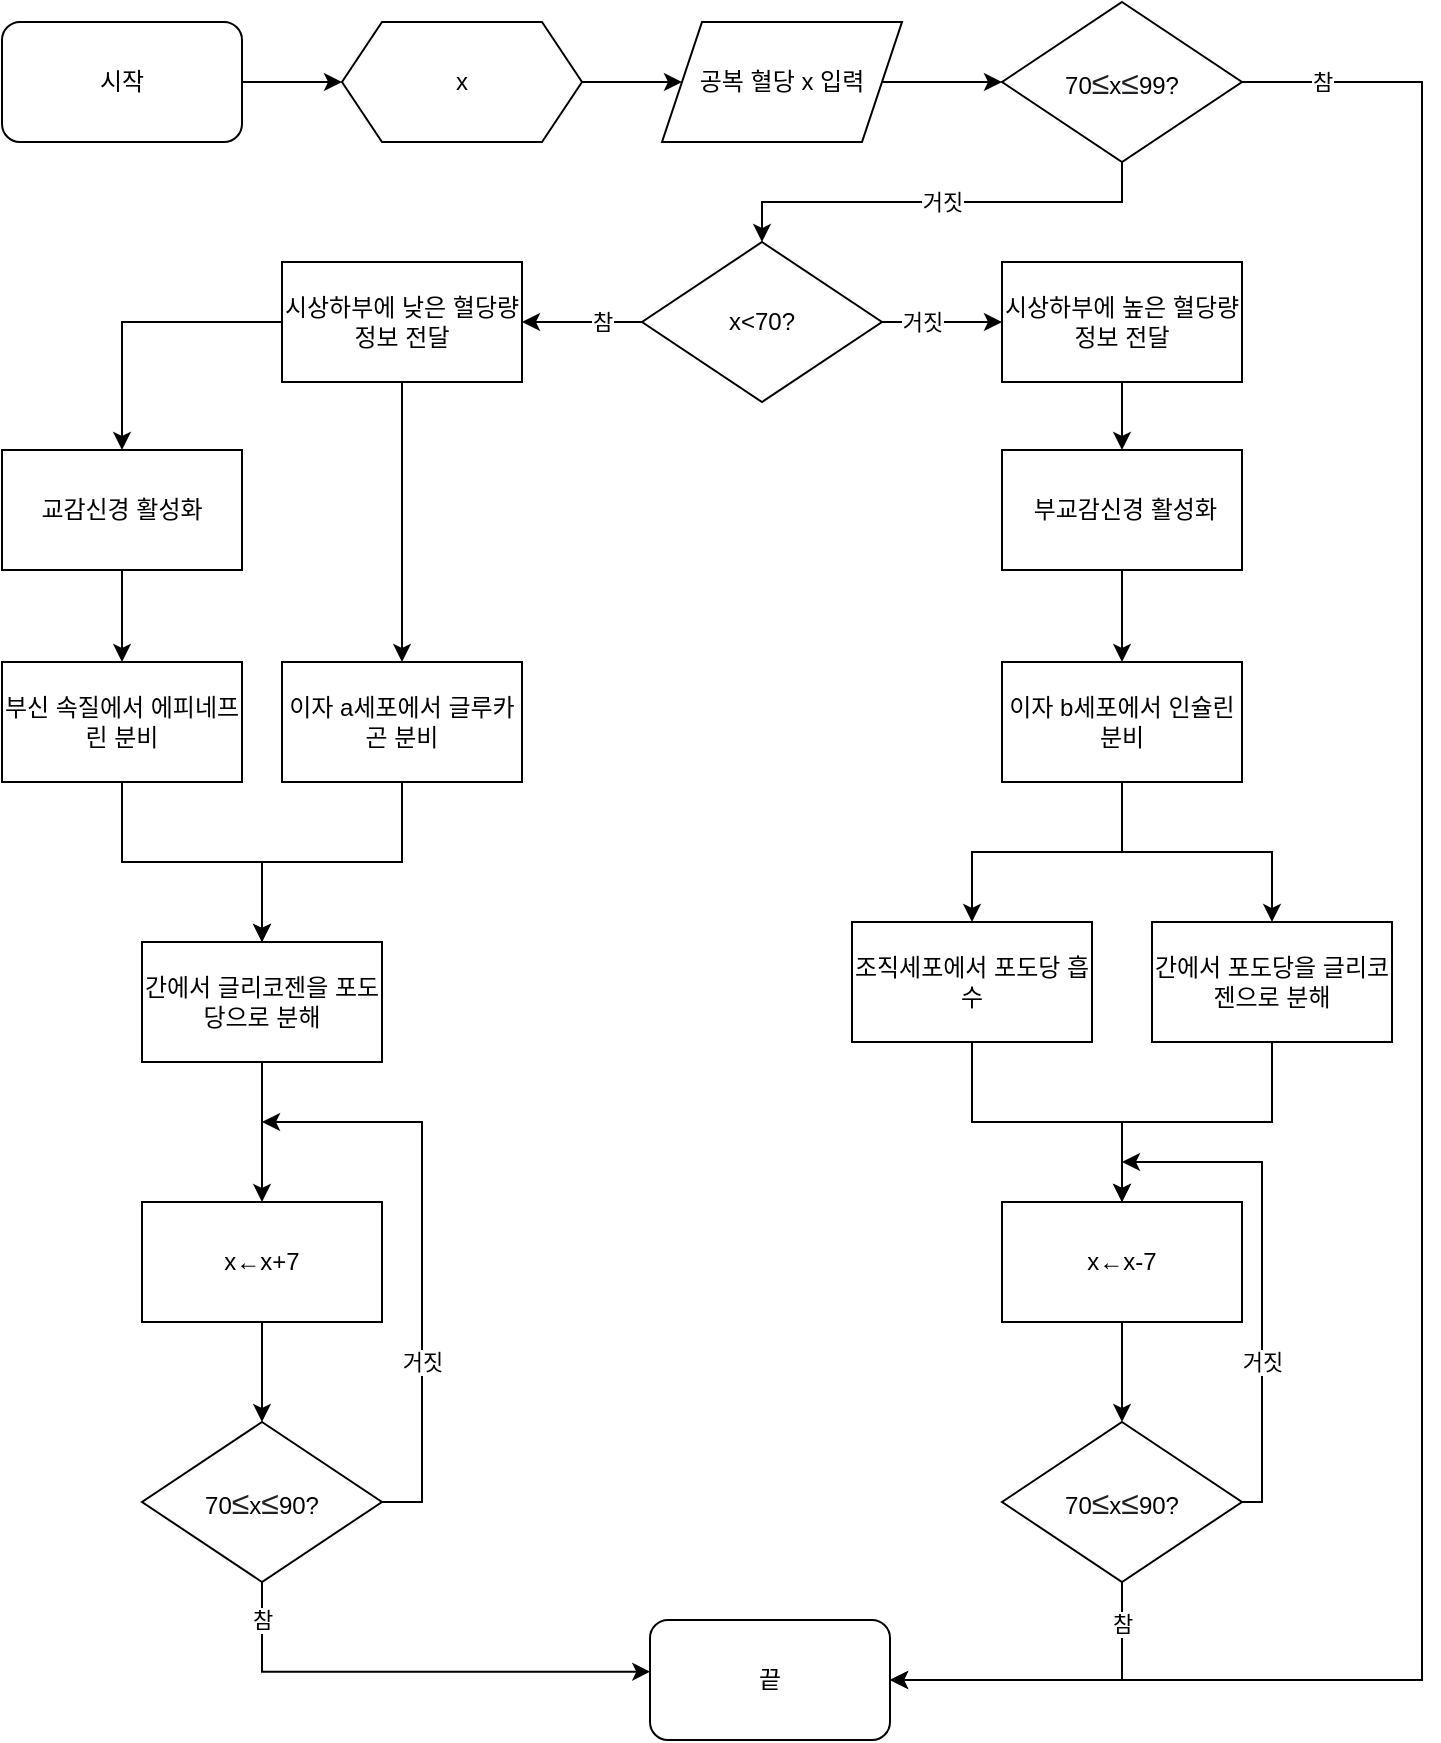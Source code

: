 <mxfile version="20.1.1" type="github" pages="4">
  <diagram id="-CiU27pWFB98loKzCeVX" name="혈당량 조절">
    <mxGraphModel dx="762" dy="1003" grid="1" gridSize="10" guides="1" tooltips="1" connect="1" arrows="1" fold="1" page="1" pageScale="1" pageWidth="827" pageHeight="1169" math="0" shadow="0">
      <root>
        <mxCell id="0" />
        <mxCell id="1" parent="0" />
        <mxCell id="36XTxiDIFt-cpU3XtYKq-56" value="" style="edgeStyle=orthogonalEdgeStyle;rounded=0;orthogonalLoop=1;jettySize=auto;html=1;strokeColor=default;entryX=0;entryY=0.5;entryDx=0;entryDy=0;" parent="1" source="36XTxiDIFt-cpU3XtYKq-1" edge="1" target="36XTxiDIFt-cpU3XtYKq-57">
          <mxGeometry relative="1" as="geometry">
            <mxPoint x="430" y="-100" as="targetPoint" />
          </mxGeometry>
        </mxCell>
        <mxCell id="36XTxiDIFt-cpU3XtYKq-1" value="시작" style="rounded=1;whiteSpace=wrap;html=1;" parent="1" vertex="1">
          <mxGeometry x="50" y="130" width="120" height="60" as="geometry" />
        </mxCell>
        <mxCell id="36XTxiDIFt-cpU3XtYKq-59" value="" style="edgeStyle=orthogonalEdgeStyle;rounded=0;orthogonalLoop=1;jettySize=auto;html=1;strokeColor=default;entryX=0;entryY=0.5;entryDx=0;entryDy=0;" parent="1" source="36XTxiDIFt-cpU3XtYKq-36" target="36XTxiDIFt-cpU3XtYKq-43" edge="1">
          <mxGeometry relative="1" as="geometry" />
        </mxCell>
        <mxCell id="36XTxiDIFt-cpU3XtYKq-36" value="공복 혈당 x 입력" style="shape=parallelogram;perimeter=parallelogramPerimeter;whiteSpace=wrap;html=1;fixedSize=1;" parent="1" vertex="1">
          <mxGeometry x="380" y="130" width="120" height="60" as="geometry" />
        </mxCell>
        <mxCell id="36XTxiDIFt-cpU3XtYKq-43" value="70&lt;span style=&quot;color: rgb(32, 33, 36); font-family: &amp;quot;Apple SD Gothic Neo&amp;quot;, arial, sans-serif; font-size: 16px; text-align: left; background-color: rgb(255, 255, 255);&quot;&gt;≤&lt;/span&gt;x&lt;span style=&quot;color: rgb(32, 33, 36); font-family: &amp;quot;Apple SD Gothic Neo&amp;quot;, arial, sans-serif; font-size: 16px; text-align: left; background-color: rgb(255, 255, 255);&quot;&gt;≤&lt;/span&gt;99?" style="rhombus;whiteSpace=wrap;html=1;" parent="1" vertex="1">
          <mxGeometry x="550" y="120" width="120" height="80" as="geometry" />
        </mxCell>
        <mxCell id="36XTxiDIFt-cpU3XtYKq-47" value="x&amp;lt;70?" style="rhombus;whiteSpace=wrap;html=1;" parent="1" vertex="1">
          <mxGeometry x="370" y="240" width="120" height="80" as="geometry" />
        </mxCell>
        <mxCell id="36XTxiDIFt-cpU3XtYKq-62" value="" style="edgeStyle=orthogonalEdgeStyle;rounded=0;orthogonalLoop=1;jettySize=auto;html=1;strokeColor=default;" parent="1" source="36XTxiDIFt-cpU3XtYKq-49" target="36XTxiDIFt-cpU3XtYKq-61" edge="1">
          <mxGeometry relative="1" as="geometry" />
        </mxCell>
        <mxCell id="36XTxiDIFt-cpU3XtYKq-70" value="" style="edgeStyle=orthogonalEdgeStyle;rounded=0;orthogonalLoop=1;jettySize=auto;html=1;strokeColor=default;" parent="1" source="36XTxiDIFt-cpU3XtYKq-49" target="36XTxiDIFt-cpU3XtYKq-69" edge="1">
          <mxGeometry relative="1" as="geometry" />
        </mxCell>
        <mxCell id="36XTxiDIFt-cpU3XtYKq-49" value="시상하부에 낮은 혈당량 정보 전달" style="whiteSpace=wrap;html=1;" parent="1" vertex="1">
          <mxGeometry x="190" y="250" width="120" height="60" as="geometry" />
        </mxCell>
        <mxCell id="36XTxiDIFt-cpU3XtYKq-89" value="" style="edgeStyle=orthogonalEdgeStyle;rounded=0;orthogonalLoop=1;jettySize=auto;html=1;strokeColor=default;" parent="1" source="36XTxiDIFt-cpU3XtYKq-52" target="36XTxiDIFt-cpU3XtYKq-88" edge="1">
          <mxGeometry relative="1" as="geometry" />
        </mxCell>
        <mxCell id="36XTxiDIFt-cpU3XtYKq-52" value="시상하부에 높은 혈당량 정보 전달" style="whiteSpace=wrap;html=1;" parent="1" vertex="1">
          <mxGeometry x="550" y="250" width="120" height="60" as="geometry" />
        </mxCell>
        <mxCell id="36XTxiDIFt-cpU3XtYKq-58" value="" style="edgeStyle=orthogonalEdgeStyle;rounded=0;orthogonalLoop=1;jettySize=auto;html=1;strokeColor=default;entryX=0;entryY=0.5;entryDx=0;entryDy=0;exitX=1;exitY=0.5;exitDx=0;exitDy=0;" parent="1" source="36XTxiDIFt-cpU3XtYKq-57" edge="1" target="36XTxiDIFt-cpU3XtYKq-36">
          <mxGeometry relative="1" as="geometry">
            <mxPoint x="430" y="20" as="targetPoint" />
          </mxGeometry>
        </mxCell>
        <mxCell id="36XTxiDIFt-cpU3XtYKq-57" value="x" style="shape=hexagon;perimeter=hexagonPerimeter2;whiteSpace=wrap;html=1;fixedSize=1;" parent="1" vertex="1">
          <mxGeometry x="220" y="130" width="120" height="60" as="geometry" />
        </mxCell>
        <mxCell id="36XTxiDIFt-cpU3XtYKq-64" value="" style="edgeStyle=orthogonalEdgeStyle;rounded=0;orthogonalLoop=1;jettySize=auto;html=1;strokeColor=default;" parent="1" source="36XTxiDIFt-cpU3XtYKq-61" target="36XTxiDIFt-cpU3XtYKq-63" edge="1">
          <mxGeometry relative="1" as="geometry" />
        </mxCell>
        <mxCell id="36XTxiDIFt-cpU3XtYKq-61" value="교감신경 활성화" style="whiteSpace=wrap;html=1;" parent="1" vertex="1">
          <mxGeometry x="50" y="344" width="120" height="60" as="geometry" />
        </mxCell>
        <mxCell id="36XTxiDIFt-cpU3XtYKq-72" value="" style="edgeStyle=orthogonalEdgeStyle;rounded=0;orthogonalLoop=1;jettySize=auto;html=1;strokeColor=default;" parent="1" source="36XTxiDIFt-cpU3XtYKq-63" target="36XTxiDIFt-cpU3XtYKq-71" edge="1">
          <mxGeometry relative="1" as="geometry" />
        </mxCell>
        <mxCell id="36XTxiDIFt-cpU3XtYKq-63" value="부신 속질에서 에피네프린 분비" style="whiteSpace=wrap;html=1;" parent="1" vertex="1">
          <mxGeometry x="50" y="450" width="120" height="60" as="geometry" />
        </mxCell>
        <mxCell id="36XTxiDIFt-cpU3XtYKq-73" value="" style="edgeStyle=orthogonalEdgeStyle;rounded=0;orthogonalLoop=1;jettySize=auto;html=1;strokeColor=default;" parent="1" source="36XTxiDIFt-cpU3XtYKq-69" target="36XTxiDIFt-cpU3XtYKq-71" edge="1">
          <mxGeometry relative="1" as="geometry" />
        </mxCell>
        <mxCell id="36XTxiDIFt-cpU3XtYKq-69" value="이자 a세포에서 글루카곤 분비" style="whiteSpace=wrap;html=1;" parent="1" vertex="1">
          <mxGeometry x="190" y="450" width="120" height="60" as="geometry" />
        </mxCell>
        <mxCell id="36XTxiDIFt-cpU3XtYKq-75" value="" style="edgeStyle=orthogonalEdgeStyle;rounded=0;orthogonalLoop=1;jettySize=auto;html=1;strokeColor=default;" parent="1" source="36XTxiDIFt-cpU3XtYKq-71" target="36XTxiDIFt-cpU3XtYKq-74" edge="1">
          <mxGeometry relative="1" as="geometry" />
        </mxCell>
        <mxCell id="36XTxiDIFt-cpU3XtYKq-71" value="간에서 글리코젠을 포도당으로 분해" style="whiteSpace=wrap;html=1;" parent="1" vertex="1">
          <mxGeometry x="120" y="590" width="120" height="60" as="geometry" />
        </mxCell>
        <mxCell id="36XTxiDIFt-cpU3XtYKq-79" value="" style="edgeStyle=orthogonalEdgeStyle;rounded=0;orthogonalLoop=1;jettySize=auto;html=1;strokeColor=default;" parent="1" source="36XTxiDIFt-cpU3XtYKq-74" target="36XTxiDIFt-cpU3XtYKq-78" edge="1">
          <mxGeometry relative="1" as="geometry" />
        </mxCell>
        <mxCell id="36XTxiDIFt-cpU3XtYKq-74" value="x←x+7" style="whiteSpace=wrap;html=1;" parent="1" vertex="1">
          <mxGeometry x="120" y="720" width="120" height="60" as="geometry" />
        </mxCell>
        <mxCell id="36XTxiDIFt-cpU3XtYKq-78" value="70&lt;span style=&quot;color: rgb(32, 33, 36); font-family: &amp;quot;Apple SD Gothic Neo&amp;quot;, arial, sans-serif; font-size: 16px; text-align: left; background-color: rgb(255, 255, 255);&quot;&gt;≤&lt;/span&gt;x&lt;span style=&quot;color: rgb(32, 33, 36); font-family: &amp;quot;Apple SD Gothic Neo&amp;quot;, arial, sans-serif; font-size: 16px; text-align: left; background-color: rgb(255, 255, 255);&quot;&gt;≤&lt;/span&gt;90?" style="rhombus;whiteSpace=wrap;html=1;" parent="1" vertex="1">
          <mxGeometry x="120" y="830" width="120" height="80" as="geometry" />
        </mxCell>
        <mxCell id="36XTxiDIFt-cpU3XtYKq-87" value="끝" style="rounded=1;whiteSpace=wrap;html=1;" parent="1" vertex="1">
          <mxGeometry x="374" y="929" width="120" height="60" as="geometry" />
        </mxCell>
        <mxCell id="36XTxiDIFt-cpU3XtYKq-91" value="" style="edgeStyle=orthogonalEdgeStyle;rounded=0;orthogonalLoop=1;jettySize=auto;html=1;strokeColor=default;" parent="1" source="36XTxiDIFt-cpU3XtYKq-88" target="36XTxiDIFt-cpU3XtYKq-90" edge="1">
          <mxGeometry relative="1" as="geometry" />
        </mxCell>
        <mxCell id="36XTxiDIFt-cpU3XtYKq-88" value="&amp;nbsp;부교감신경 활성화" style="whiteSpace=wrap;html=1;" parent="1" vertex="1">
          <mxGeometry x="550" y="344" width="120" height="60" as="geometry" />
        </mxCell>
        <mxCell id="36XTxiDIFt-cpU3XtYKq-93" value="" style="edgeStyle=orthogonalEdgeStyle;rounded=0;orthogonalLoop=1;jettySize=auto;html=1;strokeColor=default;" parent="1" source="36XTxiDIFt-cpU3XtYKq-90" target="36XTxiDIFt-cpU3XtYKq-92" edge="1">
          <mxGeometry relative="1" as="geometry" />
        </mxCell>
        <mxCell id="36XTxiDIFt-cpU3XtYKq-98" value="" style="edgeStyle=orthogonalEdgeStyle;rounded=0;orthogonalLoop=1;jettySize=auto;html=1;strokeColor=default;" parent="1" source="36XTxiDIFt-cpU3XtYKq-90" target="36XTxiDIFt-cpU3XtYKq-97" edge="1">
          <mxGeometry relative="1" as="geometry" />
        </mxCell>
        <mxCell id="36XTxiDIFt-cpU3XtYKq-90" value="이자 b세포에서 인슐린 분비" style="whiteSpace=wrap;html=1;" parent="1" vertex="1">
          <mxGeometry x="550" y="450" width="120" height="60" as="geometry" />
        </mxCell>
        <mxCell id="36XTxiDIFt-cpU3XtYKq-92" value="조직세포에서 포도당 흡수" style="whiteSpace=wrap;html=1;" parent="1" vertex="1">
          <mxGeometry x="475" y="580" width="120" height="60" as="geometry" />
        </mxCell>
        <mxCell id="36XTxiDIFt-cpU3XtYKq-97" value="간에서 포도당을 글리코젠으로 분해" style="whiteSpace=wrap;html=1;" parent="1" vertex="1">
          <mxGeometry x="625" y="580" width="120" height="60" as="geometry" />
        </mxCell>
        <mxCell id="36XTxiDIFt-cpU3XtYKq-99" value="" style="edgeStyle=orthogonalEdgeStyle;rounded=0;orthogonalLoop=1;jettySize=auto;html=1;strokeColor=default;" parent="1" source="36XTxiDIFt-cpU3XtYKq-100" target="36XTxiDIFt-cpU3XtYKq-101" edge="1">
          <mxGeometry relative="1" as="geometry" />
        </mxCell>
        <mxCell id="36XTxiDIFt-cpU3XtYKq-100" value="x←x-7" style="whiteSpace=wrap;html=1;" parent="1" vertex="1">
          <mxGeometry x="550" y="720" width="120" height="60" as="geometry" />
        </mxCell>
        <mxCell id="36XTxiDIFt-cpU3XtYKq-101" value="70&lt;span style=&quot;color: rgb(32, 33, 36); font-family: &amp;quot;Apple SD Gothic Neo&amp;quot;, arial, sans-serif; font-size: 16px; text-align: left; background-color: rgb(255, 255, 255);&quot;&gt;≤&lt;/span&gt;x&lt;span style=&quot;color: rgb(32, 33, 36); font-family: &amp;quot;Apple SD Gothic Neo&amp;quot;, arial, sans-serif; font-size: 16px; text-align: left; background-color: rgb(255, 255, 255);&quot;&gt;≤&lt;/span&gt;90?" style="rhombus;whiteSpace=wrap;html=1;" parent="1" vertex="1">
          <mxGeometry x="550" y="830" width="120" height="80" as="geometry" />
        </mxCell>
        <mxCell id="36XTxiDIFt-cpU3XtYKq-104" value="" style="edgeStyle=orthogonalEdgeStyle;rounded=0;orthogonalLoop=1;jettySize=auto;html=1;strokeColor=default;exitX=0.5;exitY=1;exitDx=0;exitDy=0;" parent="1" source="36XTxiDIFt-cpU3XtYKq-92" edge="1">
          <mxGeometry relative="1" as="geometry">
            <mxPoint x="540" y="660" as="sourcePoint" />
            <mxPoint x="610" y="720" as="targetPoint" />
            <Array as="points">
              <mxPoint x="535" y="680" />
              <mxPoint x="610" y="680" />
            </Array>
          </mxGeometry>
        </mxCell>
        <mxCell id="36XTxiDIFt-cpU3XtYKq-105" value="" style="edgeStyle=orthogonalEdgeStyle;rounded=0;orthogonalLoop=1;jettySize=auto;html=1;strokeColor=default;exitX=0.5;exitY=1;exitDx=0;exitDy=0;" parent="1" source="36XTxiDIFt-cpU3XtYKq-97" edge="1">
          <mxGeometry relative="1" as="geometry">
            <mxPoint x="680" y="660" as="sourcePoint" />
            <mxPoint x="610" y="720" as="targetPoint" />
            <Array as="points">
              <mxPoint x="685" y="680" />
              <mxPoint x="610" y="680" />
            </Array>
          </mxGeometry>
        </mxCell>
        <mxCell id="36XTxiDIFt-cpU3XtYKq-108" value="" style="endArrow=classic;html=1;rounded=0;strokeColor=default;elbow=vertical;entryX=0.001;entryY=0.431;entryDx=0;entryDy=0;entryPerimeter=0;exitX=0.5;exitY=1;exitDx=0;exitDy=0;edgeStyle=orthogonalEdgeStyle;" parent="1" target="36XTxiDIFt-cpU3XtYKq-87" edge="1" source="36XTxiDIFt-cpU3XtYKq-78">
          <mxGeometry width="50" height="50" relative="1" as="geometry">
            <mxPoint x="180" y="950" as="sourcePoint" />
            <mxPoint x="360" y="996" as="targetPoint" />
          </mxGeometry>
        </mxCell>
        <mxCell id="0jtOoz2yt69PbliFyu29-1" value="참" style="edgeLabel;html=1;align=center;verticalAlign=middle;resizable=0;points=[];" vertex="1" connectable="0" parent="36XTxiDIFt-cpU3XtYKq-108">
          <mxGeometry x="-0.92" y="1" relative="1" as="geometry">
            <mxPoint x="-1" y="9" as="offset" />
          </mxGeometry>
        </mxCell>
        <mxCell id="36XTxiDIFt-cpU3XtYKq-109" value="" style="endArrow=classic;html=1;rounded=0;strokeColor=default;elbow=vertical;exitX=0.5;exitY=1;exitDx=0;exitDy=0;entryX=1;entryY=0.5;entryDx=0;entryDy=0;edgeStyle=orthogonalEdgeStyle;" parent="1" source="36XTxiDIFt-cpU3XtYKq-101" target="36XTxiDIFt-cpU3XtYKq-87" edge="1">
          <mxGeometry width="50" height="50" relative="1" as="geometry">
            <mxPoint x="494.88" y="984" as="sourcePoint" />
            <mxPoint x="490" y="976" as="targetPoint" />
          </mxGeometry>
        </mxCell>
        <mxCell id="0jtOoz2yt69PbliFyu29-2" value="참" style="edgeLabel;html=1;align=center;verticalAlign=middle;resizable=0;points=[];" vertex="1" connectable="0" parent="36XTxiDIFt-cpU3XtYKq-109">
          <mxGeometry x="-0.746" relative="1" as="geometry">
            <mxPoint as="offset" />
          </mxGeometry>
        </mxCell>
        <mxCell id="0jtOoz2yt69PbliFyu29-5" value="" style="endArrow=classic;html=1;rounded=0;exitX=0.5;exitY=1;exitDx=0;exitDy=0;entryX=0.5;entryY=0;entryDx=0;entryDy=0;edgeStyle=orthogonalEdgeStyle;" edge="1" parent="1" source="36XTxiDIFt-cpU3XtYKq-43" target="36XTxiDIFt-cpU3XtYKq-47">
          <mxGeometry relative="1" as="geometry">
            <mxPoint x="390" y="130" as="sourcePoint" />
            <mxPoint x="490" y="130" as="targetPoint" />
          </mxGeometry>
        </mxCell>
        <mxCell id="0jtOoz2yt69PbliFyu29-6" value="거짓" style="edgeLabel;resizable=0;html=1;align=center;verticalAlign=middle;" connectable="0" vertex="1" parent="0jtOoz2yt69PbliFyu29-5">
          <mxGeometry relative="1" as="geometry">
            <mxPoint as="offset" />
          </mxGeometry>
        </mxCell>
        <mxCell id="0jtOoz2yt69PbliFyu29-10" value="" style="endArrow=classic;html=1;rounded=0;exitX=0;exitY=0.5;exitDx=0;exitDy=0;entryX=1;entryY=0.5;entryDx=0;entryDy=0;" edge="1" parent="1" source="36XTxiDIFt-cpU3XtYKq-47" target="36XTxiDIFt-cpU3XtYKq-49">
          <mxGeometry relative="1" as="geometry">
            <mxPoint x="390" y="130" as="sourcePoint" />
            <mxPoint x="490" y="130" as="targetPoint" />
          </mxGeometry>
        </mxCell>
        <mxCell id="0jtOoz2yt69PbliFyu29-11" value="참" style="edgeLabel;resizable=0;html=1;align=center;verticalAlign=middle;" connectable="0" vertex="1" parent="0jtOoz2yt69PbliFyu29-10">
          <mxGeometry relative="1" as="geometry">
            <mxPoint x="10" as="offset" />
          </mxGeometry>
        </mxCell>
        <mxCell id="0jtOoz2yt69PbliFyu29-12" value="" style="endArrow=classic;html=1;rounded=0;exitX=1;exitY=0.5;exitDx=0;exitDy=0;entryX=0;entryY=0.5;entryDx=0;entryDy=0;" edge="1" parent="1" source="36XTxiDIFt-cpU3XtYKq-47" target="36XTxiDIFt-cpU3XtYKq-52">
          <mxGeometry relative="1" as="geometry">
            <mxPoint x="390" y="130" as="sourcePoint" />
            <mxPoint x="490" y="130" as="targetPoint" />
          </mxGeometry>
        </mxCell>
        <mxCell id="0jtOoz2yt69PbliFyu29-13" value="거짓" style="edgeLabel;resizable=0;html=1;align=center;verticalAlign=middle;" connectable="0" vertex="1" parent="0jtOoz2yt69PbliFyu29-12">
          <mxGeometry relative="1" as="geometry">
            <mxPoint x="-10" as="offset" />
          </mxGeometry>
        </mxCell>
        <mxCell id="0jtOoz2yt69PbliFyu29-14" value="" style="endArrow=classic;html=1;rounded=0;exitX=1;exitY=0.5;exitDx=0;exitDy=0;edgeStyle=orthogonalEdgeStyle;entryX=1;entryY=0.5;entryDx=0;entryDy=0;" edge="1" parent="1" source="36XTxiDIFt-cpU3XtYKq-43" target="36XTxiDIFt-cpU3XtYKq-87">
          <mxGeometry relative="1" as="geometry">
            <mxPoint x="540" y="179.66" as="sourcePoint" />
            <mxPoint x="800" y="640" as="targetPoint" />
            <Array as="points">
              <mxPoint x="760" y="160" />
              <mxPoint x="760" y="959" />
            </Array>
          </mxGeometry>
        </mxCell>
        <mxCell id="0jtOoz2yt69PbliFyu29-15" value="참" style="edgeLabel;resizable=0;html=1;align=center;verticalAlign=middle;" connectable="0" vertex="1" parent="0jtOoz2yt69PbliFyu29-14">
          <mxGeometry relative="1" as="geometry">
            <mxPoint x="-50" y="-488" as="offset" />
          </mxGeometry>
        </mxCell>
        <mxCell id="ZvpcjnA32lhvSu_CDCxB-4" value="" style="endArrow=classic;html=1;rounded=0;exitX=1;exitY=0.5;exitDx=0;exitDy=0;edgeStyle=orthogonalEdgeStyle;" edge="1" parent="1" source="36XTxiDIFt-cpU3XtYKq-78">
          <mxGeometry relative="1" as="geometry">
            <mxPoint x="290" y="740" as="sourcePoint" />
            <mxPoint x="180" y="680" as="targetPoint" />
            <Array as="points">
              <mxPoint x="260" y="870" />
              <mxPoint x="260" y="680" />
            </Array>
          </mxGeometry>
        </mxCell>
        <mxCell id="ZvpcjnA32lhvSu_CDCxB-5" value="거짓" style="edgeLabel;resizable=0;html=1;align=center;verticalAlign=middle;" connectable="0" vertex="1" parent="ZvpcjnA32lhvSu_CDCxB-4">
          <mxGeometry relative="1" as="geometry">
            <mxPoint y="55" as="offset" />
          </mxGeometry>
        </mxCell>
        <mxCell id="ZvpcjnA32lhvSu_CDCxB-6" value="" style="endArrow=classic;html=1;rounded=0;exitX=1;exitY=0.5;exitDx=0;exitDy=0;edgeStyle=orthogonalEdgeStyle;" edge="1" parent="1" source="36XTxiDIFt-cpU3XtYKq-101">
          <mxGeometry relative="1" as="geometry">
            <mxPoint x="670" y="890" as="sourcePoint" />
            <mxPoint x="610" y="700" as="targetPoint" />
            <Array as="points">
              <mxPoint x="680" y="870" />
              <mxPoint x="680" y="700" />
            </Array>
          </mxGeometry>
        </mxCell>
        <mxCell id="ZvpcjnA32lhvSu_CDCxB-7" value="거짓" style="edgeLabel;resizable=0;html=1;align=center;verticalAlign=middle;" connectable="0" vertex="1" parent="ZvpcjnA32lhvSu_CDCxB-6">
          <mxGeometry relative="1" as="geometry">
            <mxPoint y="45" as="offset" />
          </mxGeometry>
        </mxCell>
      </root>
    </mxGraphModel>
  </diagram>
  <diagram id="voekdac1dKnCsgZimbij" name="티록신 분비 조절">
    <mxGraphModel dx="373" dy="652" grid="1" gridSize="10" guides="1" tooltips="1" connect="1" arrows="1" fold="1" page="1" pageScale="1" pageWidth="827" pageHeight="1169" math="0" shadow="0">
      <root>
        <mxCell id="0" />
        <mxCell id="1" parent="0" />
        <mxCell id="0OhIv0oQzZkTBCitj2a1-3" value="" style="edgeStyle=none;rounded=0;orthogonalLoop=1;jettySize=auto;html=1;strokeColor=default;elbow=vertical;" parent="1" source="0OhIv0oQzZkTBCitj2a1-1" target="0OhIv0oQzZkTBCitj2a1-2" edge="1">
          <mxGeometry relative="1" as="geometry" />
        </mxCell>
        <mxCell id="0OhIv0oQzZkTBCitj2a1-1" value="시작" style="rounded=1;whiteSpace=wrap;html=1;" parent="1" vertex="1">
          <mxGeometry x="354" y="50" width="120" height="60" as="geometry" />
        </mxCell>
        <mxCell id="0OhIv0oQzZkTBCitj2a1-5" value="" style="edgeStyle=orthogonalEdgeStyle;rounded=0;orthogonalLoop=1;jettySize=auto;html=1;strokeColor=default;elbow=vertical;" parent="1" source="0OhIv0oQzZkTBCitj2a1-2" target="0OhIv0oQzZkTBCitj2a1-4" edge="1">
          <mxGeometry relative="1" as="geometry" />
        </mxCell>
        <mxCell id="0OhIv0oQzZkTBCitj2a1-14" value="" style="edgeStyle=orthogonalEdgeStyle;rounded=0;orthogonalLoop=1;jettySize=auto;html=1;strokeColor=default;elbow=vertical;" parent="1" source="0OhIv0oQzZkTBCitj2a1-2" edge="1">
          <mxGeometry relative="1" as="geometry">
            <mxPoint x="540" y="230" as="targetPoint" />
          </mxGeometry>
        </mxCell>
        <mxCell id="0OhIv0oQzZkTBCitj2a1-2" value="혈중 티록신 양&lt;br&gt;증가 or 감소?" style="rhombus;whiteSpace=wrap;html=1;" parent="1" vertex="1">
          <mxGeometry x="354" y="140" width="120" height="80" as="geometry" />
        </mxCell>
        <mxCell id="0OhIv0oQzZkTBCitj2a1-7" value="" style="edgeStyle=orthogonalEdgeStyle;rounded=0;orthogonalLoop=1;jettySize=auto;html=1;strokeColor=default;elbow=vertical;" parent="1" source="0OhIv0oQzZkTBCitj2a1-4" target="0OhIv0oQzZkTBCitj2a1-6" edge="1">
          <mxGeometry relative="1" as="geometry" />
        </mxCell>
        <mxCell id="0OhIv0oQzZkTBCitj2a1-4" value="시상하부에서 TRH 분비" style="whiteSpace=wrap;html=1;" parent="1" vertex="1">
          <mxGeometry x="230" y="230" width="120" height="60" as="geometry" />
        </mxCell>
        <mxCell id="0OhIv0oQzZkTBCitj2a1-9" value="" style="edgeStyle=orthogonalEdgeStyle;rounded=0;orthogonalLoop=1;jettySize=auto;html=1;strokeColor=default;elbow=vertical;" parent="1" source="0OhIv0oQzZkTBCitj2a1-6" target="0OhIv0oQzZkTBCitj2a1-8" edge="1">
          <mxGeometry relative="1" as="geometry" />
        </mxCell>
        <mxCell id="0OhIv0oQzZkTBCitj2a1-6" value="뇌하수체 전엽에서 TSH 분비" style="whiteSpace=wrap;html=1;" parent="1" vertex="1">
          <mxGeometry x="230" y="370" width="120" height="60" as="geometry" />
        </mxCell>
        <mxCell id="0OhIv0oQzZkTBCitj2a1-11" value="" style="edgeStyle=orthogonalEdgeStyle;rounded=0;orthogonalLoop=1;jettySize=auto;html=1;strokeColor=default;elbow=vertical;" parent="1" source="0OhIv0oQzZkTBCitj2a1-8" target="0OhIv0oQzZkTBCitj2a1-10" edge="1">
          <mxGeometry relative="1" as="geometry" />
        </mxCell>
        <mxCell id="0OhIv0oQzZkTBCitj2a1-8" value="갑상샘에서 티록신 분비" style="whiteSpace=wrap;html=1;" parent="1" vertex="1">
          <mxGeometry x="230" y="510" width="120" height="60" as="geometry" />
        </mxCell>
        <mxCell id="K5AG5wQw-p4p91Ognkk2-2" value="" style="edgeStyle=orthogonalEdgeStyle;rounded=0;orthogonalLoop=1;jettySize=auto;html=1;" parent="1" source="0OhIv0oQzZkTBCitj2a1-10" target="K5AG5wQw-p4p91Ognkk2-1" edge="1">
          <mxGeometry relative="1" as="geometry" />
        </mxCell>
        <mxCell id="0OhIv0oQzZkTBCitj2a1-10" value="혈중 티록신 농도 증가" style="whiteSpace=wrap;html=1;" parent="1" vertex="1">
          <mxGeometry x="230" y="650" width="120" height="60" as="geometry" />
        </mxCell>
        <mxCell id="0OhIv0oQzZkTBCitj2a1-12" value="감소" style="text;html=1;align=center;verticalAlign=middle;resizable=0;points=[];autosize=1;strokeColor=none;fillColor=none;" parent="1" vertex="1">
          <mxGeometry x="304" y="150" width="50" height="30" as="geometry" />
        </mxCell>
        <mxCell id="0OhIv0oQzZkTBCitj2a1-15" value="증가" style="text;html=1;align=center;verticalAlign=middle;resizable=0;points=[];autosize=1;strokeColor=none;fillColor=none;" parent="1" vertex="1">
          <mxGeometry x="475" y="155" width="50" height="30" as="geometry" />
        </mxCell>
        <mxCell id="0OhIv0oQzZkTBCitj2a1-17" value="" style="edgeStyle=orthogonalEdgeStyle;rounded=0;orthogonalLoop=1;jettySize=auto;html=1;strokeColor=default;elbow=vertical;" parent="1" source="0OhIv0oQzZkTBCitj2a1-18" target="0OhIv0oQzZkTBCitj2a1-20" edge="1">
          <mxGeometry relative="1" as="geometry" />
        </mxCell>
        <mxCell id="0OhIv0oQzZkTBCitj2a1-18" value="시상하부에서 TRH 분비 억제" style="whiteSpace=wrap;html=1;" parent="1" vertex="1">
          <mxGeometry x="480" y="230" width="120" height="60" as="geometry" />
        </mxCell>
        <mxCell id="0OhIv0oQzZkTBCitj2a1-19" value="" style="edgeStyle=orthogonalEdgeStyle;rounded=0;orthogonalLoop=1;jettySize=auto;html=1;strokeColor=default;elbow=vertical;" parent="1" source="0OhIv0oQzZkTBCitj2a1-20" target="0OhIv0oQzZkTBCitj2a1-22" edge="1">
          <mxGeometry relative="1" as="geometry" />
        </mxCell>
        <mxCell id="0OhIv0oQzZkTBCitj2a1-20" value="뇌하수체 전엽에서 TSH 분비 억제" style="whiteSpace=wrap;html=1;" parent="1" vertex="1">
          <mxGeometry x="480" y="370" width="120" height="60" as="geometry" />
        </mxCell>
        <mxCell id="0OhIv0oQzZkTBCitj2a1-21" value="" style="edgeStyle=orthogonalEdgeStyle;rounded=0;orthogonalLoop=1;jettySize=auto;html=1;strokeColor=default;elbow=vertical;" parent="1" source="0OhIv0oQzZkTBCitj2a1-22" target="0OhIv0oQzZkTBCitj2a1-23" edge="1">
          <mxGeometry relative="1" as="geometry" />
        </mxCell>
        <mxCell id="0OhIv0oQzZkTBCitj2a1-22" value="갑상샘에서 티록신 분비 억제" style="whiteSpace=wrap;html=1;" parent="1" vertex="1">
          <mxGeometry x="480" y="510" width="120" height="60" as="geometry" />
        </mxCell>
        <mxCell id="0OhIv0oQzZkTBCitj2a1-23" value="혈중 티록신 농도 감소" style="whiteSpace=wrap;html=1;" parent="1" vertex="1">
          <mxGeometry x="480" y="650" width="120" height="60" as="geometry" />
        </mxCell>
        <mxCell id="K5AG5wQw-p4p91Ognkk2-1" value="끝" style="rounded=1;whiteSpace=wrap;html=1;" parent="1" vertex="1">
          <mxGeometry x="354" y="780" width="120" height="60" as="geometry" />
        </mxCell>
        <mxCell id="K5AG5wQw-p4p91Ognkk2-6" value="" style="endArrow=classic;html=1;rounded=0;exitX=0;exitY=0.5;exitDx=0;exitDy=0;entryX=0.5;entryY=0;entryDx=0;entryDy=0;edgeStyle=orthogonalEdgeStyle;" parent="1" source="0OhIv0oQzZkTBCitj2a1-23" target="K5AG5wQw-p4p91Ognkk2-1" edge="1">
          <mxGeometry width="50" height="50" relative="1" as="geometry">
            <mxPoint x="390" y="500" as="sourcePoint" />
            <mxPoint x="440" y="450" as="targetPoint" />
          </mxGeometry>
        </mxCell>
      </root>
    </mxGraphModel>
  </diagram>
  <diagram id="ev4K4wv7p7zLoNf4mg7W" name="체온 조절">
    <mxGraphModel dx="1958" dy="1003" grid="1" gridSize="10" guides="1" tooltips="1" connect="1" arrows="1" fold="1" page="1" pageScale="1" pageWidth="827" pageHeight="1169" math="0" shadow="0">
      <root>
        <mxCell id="0" />
        <mxCell id="1" parent="0" />
        <mxCell id="nDe7f9_Xg3ymzGbjaNX4-2" value="" style="edgeStyle=orthogonalEdgeStyle;rounded=0;orthogonalLoop=1;jettySize=auto;html=1;strokeColor=default;elbow=vertical;" parent="1" source="cPbRAQQLIJdoVi4jvQCx-1" target="nDe7f9_Xg3ymzGbjaNX4-1" edge="1">
          <mxGeometry relative="1" as="geometry" />
        </mxCell>
        <mxCell id="cPbRAQQLIJdoVi4jvQCx-1" value="시작" style="rounded=1;whiteSpace=wrap;html=1;" parent="1" vertex="1">
          <mxGeometry x="-170" y="200" width="120" height="60" as="geometry" />
        </mxCell>
        <mxCell id="nDe7f9_Xg3ymzGbjaNX4-4" value="" style="edgeStyle=orthogonalEdgeStyle;rounded=0;orthogonalLoop=1;jettySize=auto;html=1;strokeColor=default;elbow=vertical;" parent="1" source="nDe7f9_Xg3ymzGbjaNX4-1" target="nDe7f9_Xg3ymzGbjaNX4-3" edge="1">
          <mxGeometry relative="1" as="geometry" />
        </mxCell>
        <mxCell id="nDe7f9_Xg3ymzGbjaNX4-1" value="t" style="shape=hexagon;perimeter=hexagonPerimeter2;whiteSpace=wrap;html=1;fixedSize=1;rounded=0;" parent="1" vertex="1">
          <mxGeometry x="15" y="200" width="120" height="60" as="geometry" />
        </mxCell>
        <mxCell id="nDe7f9_Xg3ymzGbjaNX4-3" value="체온 t 입력" style="shape=parallelogram;perimeter=parallelogramPerimeter;whiteSpace=wrap;html=1;fixedSize=1;rounded=0;" parent="1" vertex="1">
          <mxGeometry x="215" y="200" width="120" height="60" as="geometry" />
        </mxCell>
        <mxCell id="nDe7f9_Xg3ymzGbjaNX4-10" value="" style="edgeStyle=orthogonalEdgeStyle;rounded=0;orthogonalLoop=1;jettySize=auto;html=1;strokeColor=default;elbow=vertical;startArrow=none;" parent="1" source="nDe7f9_Xg3ymzGbjaNX4-37" target="nDe7f9_Xg3ymzGbjaNX4-9" edge="1">
          <mxGeometry relative="1" as="geometry" />
        </mxCell>
        <mxCell id="nDe7f9_Xg3ymzGbjaNX4-5" value="t&amp;gt;36?" style="rhombus;whiteSpace=wrap;html=1;" parent="1" vertex="1">
          <mxGeometry x="409" y="340" width="120" height="80" as="geometry" />
        </mxCell>
        <mxCell id="nDe7f9_Xg3ymzGbjaNX4-12" value="" style="edgeStyle=orthogonalEdgeStyle;rounded=0;orthogonalLoop=1;jettySize=auto;html=1;strokeColor=default;elbow=vertical;" parent="1" source="nDe7f9_Xg3ymzGbjaNX4-7" target="nDe7f9_Xg3ymzGbjaNX4-11" edge="1">
          <mxGeometry relative="1" as="geometry" />
        </mxCell>
        <mxCell id="nDe7f9_Xg3ymzGbjaNX4-7" value="간뇌 시상하부에&lt;br&gt;저온자극 전달" style="whiteSpace=wrap;html=1;" parent="1" vertex="1">
          <mxGeometry x="220" y="480" width="120" height="60" as="geometry" />
        </mxCell>
        <mxCell id="-3TJG1gPhYsk00IlvZi7-84" value="" style="edgeStyle=orthogonalEdgeStyle;rounded=0;orthogonalLoop=1;jettySize=auto;html=1;strokeColor=default;elbow=vertical;" parent="1" source="nDe7f9_Xg3ymzGbjaNX4-9" target="-3TJG1gPhYsk00IlvZi7-68" edge="1">
          <mxGeometry relative="1" as="geometry" />
        </mxCell>
        <mxCell id="nDe7f9_Xg3ymzGbjaNX4-9" value="간뇌 시상하부에&lt;br&gt;고온자극 전달" style="whiteSpace=wrap;html=1;" parent="1" vertex="1">
          <mxGeometry x="615" y="350" width="120" height="60" as="geometry" />
        </mxCell>
        <mxCell id="nDe7f9_Xg3ymzGbjaNX4-14" value="" style="edgeStyle=orthogonalEdgeStyle;rounded=0;orthogonalLoop=1;jettySize=auto;html=1;strokeColor=default;elbow=vertical;" parent="1" source="nDe7f9_Xg3ymzGbjaNX4-11" target="nDe7f9_Xg3ymzGbjaNX4-13" edge="1">
          <mxGeometry relative="1" as="geometry" />
        </mxCell>
        <mxCell id="-3TJG1gPhYsk00IlvZi7-88" value="" style="edgeStyle=orthogonalEdgeStyle;rounded=0;orthogonalLoop=1;jettySize=auto;html=1;strokeColor=default;elbow=vertical;" parent="1" source="nDe7f9_Xg3ymzGbjaNX4-11" target="nDe7f9_Xg3ymzGbjaNX4-15" edge="1">
          <mxGeometry relative="1" as="geometry" />
        </mxCell>
        <mxCell id="nDe7f9_Xg3ymzGbjaNX4-11" value="교감신경 작용" style="whiteSpace=wrap;html=1;" parent="1" vertex="1">
          <mxGeometry x="220" y="600" width="120" height="60" as="geometry" />
        </mxCell>
        <mxCell id="-3TJG1gPhYsk00IlvZi7-2" value="" style="edgeStyle=orthogonalEdgeStyle;rounded=0;orthogonalLoop=1;jettySize=auto;html=1;strokeColor=default;elbow=vertical;" parent="1" source="nDe7f9_Xg3ymzGbjaNX4-13" target="-3TJG1gPhYsk00IlvZi7-1" edge="1">
          <mxGeometry relative="1" as="geometry" />
        </mxCell>
        <mxCell id="-3TJG1gPhYsk00IlvZi7-9" value="열 발산량 감소" style="edgeLabel;html=1;align=center;verticalAlign=middle;resizable=0;points=[];" parent="-3TJG1gPhYsk00IlvZi7-2" vertex="1" connectable="0">
          <mxGeometry x="-0.126" y="-2" relative="1" as="geometry">
            <mxPoint x="4" y="-2" as="offset" />
          </mxGeometry>
        </mxCell>
        <mxCell id="nDe7f9_Xg3ymzGbjaNX4-13" value="피부 근처 혈관 수축" style="whiteSpace=wrap;html=1;" parent="1" vertex="1">
          <mxGeometry x="220" y="740" width="120" height="60" as="geometry" />
        </mxCell>
        <mxCell id="nDe7f9_Xg3ymzGbjaNX4-18" value="" style="edgeStyle=orthogonalEdgeStyle;rounded=0;orthogonalLoop=1;jettySize=auto;html=1;strokeColor=default;elbow=vertical;" parent="1" source="nDe7f9_Xg3ymzGbjaNX4-15" target="nDe7f9_Xg3ymzGbjaNX4-17" edge="1">
          <mxGeometry relative="1" as="geometry" />
        </mxCell>
        <mxCell id="nDe7f9_Xg3ymzGbjaNX4-15" value="부신 속질에서&lt;br&gt;에피네프린 분비" style="whiteSpace=wrap;html=1;" parent="1" vertex="1">
          <mxGeometry x="20" y="600" width="120" height="60" as="geometry" />
        </mxCell>
        <mxCell id="-3TJG1gPhYsk00IlvZi7-11" value="" style="edgeStyle=orthogonalEdgeStyle;rounded=0;orthogonalLoop=1;jettySize=auto;html=1;strokeColor=default;elbow=vertical;entryX=0.5;entryY=0;entryDx=0;entryDy=0;" parent="1" source="nDe7f9_Xg3ymzGbjaNX4-17" target="-3TJG1gPhYsk00IlvZi7-1" edge="1">
          <mxGeometry relative="1" as="geometry">
            <mxPoint x="-20" y="880" as="targetPoint" />
            <Array as="points">
              <mxPoint x="80" y="850" />
              <mxPoint x="280" y="850" />
            </Array>
          </mxGeometry>
        </mxCell>
        <mxCell id="nDe7f9_Xg3ymzGbjaNX4-17" value="간에서 물질대사 촉진" style="whiteSpace=wrap;html=1;" parent="1" vertex="1">
          <mxGeometry x="20" y="740" width="120" height="60" as="geometry" />
        </mxCell>
        <mxCell id="nDe7f9_Xg3ymzGbjaNX4-43" value="" style="edgeStyle=orthogonalEdgeStyle;rounded=0;orthogonalLoop=1;jettySize=auto;html=1;strokeColor=default;elbow=vertical;startArrow=none;" parent="1" source="RW3ZpTwYVVwMs-dCsOXG-1" target="nDe7f9_Xg3ymzGbjaNX4-42" edge="1">
          <mxGeometry relative="1" as="geometry" />
        </mxCell>
        <mxCell id="nDe7f9_Xg3ymzGbjaNX4-38" value="t=36?" style="rhombus;whiteSpace=wrap;html=1;rounded=0;" parent="1" vertex="1">
          <mxGeometry x="409" y="190" width="120" height="80" as="geometry" />
        </mxCell>
        <mxCell id="nDe7f9_Xg3ymzGbjaNX4-40" value="" style="edgeStyle=orthogonalEdgeStyle;rounded=0;orthogonalLoop=1;jettySize=auto;html=1;strokeColor=default;elbow=vertical;endArrow=none;entryX=0;entryY=0.5;entryDx=0;entryDy=0;" parent="1" source="nDe7f9_Xg3ymzGbjaNX4-3" target="nDe7f9_Xg3ymzGbjaNX4-38" edge="1">
          <mxGeometry relative="1" as="geometry">
            <mxPoint x="215" y="210" as="sourcePoint" />
            <mxPoint x="469.059" y="340.039" as="targetPoint" />
          </mxGeometry>
        </mxCell>
        <mxCell id="nDe7f9_Xg3ymzGbjaNX4-42" value="끝" style="whiteSpace=wrap;html=1;rounded=1;" parent="1" vertex="1">
          <mxGeometry x="605" y="200" width="120" height="60" as="geometry" />
        </mxCell>
        <mxCell id="nDe7f9_Xg3ymzGbjaNX4-47" value="" style="endArrow=none;startArrow=none;html=1;rounded=0;strokeColor=default;elbow=vertical;entryX=0.5;entryY=1;entryDx=0;entryDy=0;endFill=0;" parent="1" target="nDe7f9_Xg3ymzGbjaNX4-38" edge="1" source="RW3ZpTwYVVwMs-dCsOXG-2">
          <mxGeometry width="50" height="50" relative="1" as="geometry">
            <mxPoint x="469" y="340" as="sourcePoint" />
            <mxPoint x="519" y="290" as="targetPoint" />
          </mxGeometry>
        </mxCell>
        <mxCell id="-3TJG1gPhYsk00IlvZi7-1" value="t←t+1" style="whiteSpace=wrap;html=1;" parent="1" vertex="1">
          <mxGeometry x="220" y="880" width="120" height="60" as="geometry" />
        </mxCell>
        <mxCell id="-3TJG1gPhYsk00IlvZi7-14" value="열 발생량 증가" style="edgeLabel;html=1;align=center;verticalAlign=middle;resizable=0;points=[];" parent="1" vertex="1" connectable="0">
          <mxGeometry x="169.997" y="850" as="geometry" />
        </mxCell>
        <mxCell id="-3TJG1gPhYsk00IlvZi7-19" value="" style="edgeStyle=orthogonalEdgeStyle;rounded=0;orthogonalLoop=1;jettySize=auto;html=1;strokeColor=default;elbow=vertical;" parent="1" source="-3TJG1gPhYsk00IlvZi7-16" target="-3TJG1gPhYsk00IlvZi7-18" edge="1">
          <mxGeometry relative="1" as="geometry" />
        </mxCell>
        <mxCell id="-3TJG1gPhYsk00IlvZi7-16" value="간뇌 시상하부에서 TRH 분비 증가" style="rounded=0;whiteSpace=wrap;html=1;" parent="1" vertex="1">
          <mxGeometry x="-170" y="480" width="120" height="60" as="geometry" />
        </mxCell>
        <mxCell id="-3TJG1gPhYsk00IlvZi7-21" value="" style="edgeStyle=orthogonalEdgeStyle;rounded=0;orthogonalLoop=1;jettySize=auto;html=1;strokeColor=default;elbow=vertical;" parent="1" source="-3TJG1gPhYsk00IlvZi7-18" target="-3TJG1gPhYsk00IlvZi7-20" edge="1">
          <mxGeometry relative="1" as="geometry" />
        </mxCell>
        <mxCell id="-3TJG1gPhYsk00IlvZi7-18" value="뇌하수체에서&lt;br&gt;TSH 분비 증가" style="whiteSpace=wrap;html=1;rounded=0;" parent="1" vertex="1">
          <mxGeometry x="-170" y="600" width="120" height="60" as="geometry" />
        </mxCell>
        <mxCell id="-3TJG1gPhYsk00IlvZi7-89" value="" style="edgeStyle=orthogonalEdgeStyle;rounded=0;orthogonalLoop=1;jettySize=auto;html=1;strokeColor=default;elbow=vertical;" parent="1" source="-3TJG1gPhYsk00IlvZi7-20" target="nDe7f9_Xg3ymzGbjaNX4-17" edge="1">
          <mxGeometry relative="1" as="geometry" />
        </mxCell>
        <mxCell id="-3TJG1gPhYsk00IlvZi7-20" value="갑상샘에서 &lt;br&gt;티록신 분비 증가" style="whiteSpace=wrap;html=1;rounded=0;" parent="1" vertex="1">
          <mxGeometry x="-170" y="740" width="120" height="60" as="geometry" />
        </mxCell>
        <mxCell id="-3TJG1gPhYsk00IlvZi7-66" value="" style="edgeStyle=orthogonalEdgeStyle;rounded=0;orthogonalLoop=1;jettySize=auto;html=1;strokeColor=default;elbow=vertical;" parent="1" source="-3TJG1gPhYsk00IlvZi7-68" target="-3TJG1gPhYsk00IlvZi7-71" edge="1">
          <mxGeometry relative="1" as="geometry" />
        </mxCell>
        <mxCell id="-3TJG1gPhYsk00IlvZi7-68" value="교감신경 작용 완화" style="whiteSpace=wrap;html=1;" parent="1" vertex="1">
          <mxGeometry x="615" y="490" width="120" height="60" as="geometry" />
        </mxCell>
        <mxCell id="-3TJG1gPhYsk00IlvZi7-69" value="" style="edgeStyle=orthogonalEdgeStyle;rounded=0;orthogonalLoop=1;jettySize=auto;html=1;strokeColor=default;elbow=vertical;" parent="1" source="-3TJG1gPhYsk00IlvZi7-71" target="-3TJG1gPhYsk00IlvZi7-76" edge="1">
          <mxGeometry relative="1" as="geometry">
            <Array as="points">
              <mxPoint x="675" y="740" />
              <mxPoint x="775" y="740" />
            </Array>
          </mxGeometry>
        </mxCell>
        <mxCell id="-3TJG1gPhYsk00IlvZi7-70" value="열 발산량&lt;br&gt;증가" style="edgeLabel;html=1;align=center;verticalAlign=middle;resizable=0;points=[];" parent="-3TJG1gPhYsk00IlvZi7-69" vertex="1" connectable="0">
          <mxGeometry x="-0.126" y="-2" relative="1" as="geometry">
            <mxPoint x="18" y="-2" as="offset" />
          </mxGeometry>
        </mxCell>
        <mxCell id="-3TJG1gPhYsk00IlvZi7-71" value="피부 근처 혈관 확장" style="whiteSpace=wrap;html=1;" parent="1" vertex="1">
          <mxGeometry x="615" y="620" width="120" height="60" as="geometry" />
        </mxCell>
        <mxCell id="-3TJG1gPhYsk00IlvZi7-74" value="" style="rounded=0;orthogonalLoop=1;jettySize=auto;html=1;strokeColor=default;elbow=vertical;entryX=1;entryY=0.5;entryDx=0;entryDy=0;edgeStyle=orthogonalEdgeStyle;exitX=0.5;exitY=1;exitDx=0;exitDy=0;" parent="1" source="-3TJG1gPhYsk00IlvZi7-75" target="-3TJG1gPhYsk00IlvZi7-76" edge="1">
          <mxGeometry relative="1" as="geometry">
            <mxPoint x="825" y="820" as="targetPoint" />
            <Array as="points">
              <mxPoint x="905" y="820" />
            </Array>
          </mxGeometry>
        </mxCell>
        <mxCell id="-3TJG1gPhYsk00IlvZi7-75" value="간에서 물질대사 억제" style="whiteSpace=wrap;html=1;" parent="1" vertex="1">
          <mxGeometry x="845" y="690" width="120" height="60" as="geometry" />
        </mxCell>
        <mxCell id="-3TJG1gPhYsk00IlvZi7-76" value="t←t-1" style="whiteSpace=wrap;html=1;" parent="1" vertex="1">
          <mxGeometry x="715" y="790" width="120" height="60" as="geometry" />
        </mxCell>
        <mxCell id="-3TJG1gPhYsk00IlvZi7-77" value="열 발생량&lt;br&gt;감소" style="edgeLabel;html=1;align=center;verticalAlign=middle;resizable=0;points=[];" parent="1" vertex="1" connectable="0">
          <mxGeometry x="914.997" y="780" as="geometry">
            <mxPoint x="-6" y="2" as="offset" />
          </mxGeometry>
        </mxCell>
        <mxCell id="-3TJG1gPhYsk00IlvZi7-78" value="" style="edgeStyle=orthogonalEdgeStyle;rounded=0;orthogonalLoop=1;jettySize=auto;html=1;strokeColor=default;elbow=vertical;exitX=1;exitY=0.5;exitDx=0;exitDy=0;" parent="1" source="-3TJG1gPhYsk00IlvZi7-79" target="-3TJG1gPhYsk00IlvZi7-81" edge="1">
          <mxGeometry relative="1" as="geometry">
            <Array as="points">
              <mxPoint x="965" y="390" />
              <mxPoint x="905" y="390" />
            </Array>
          </mxGeometry>
        </mxCell>
        <mxCell id="-3TJG1gPhYsk00IlvZi7-79" value="간뇌 시상하부에서 TRH 분비 감소" style="rounded=0;whiteSpace=wrap;html=1;" parent="1" vertex="1">
          <mxGeometry x="845" y="350" width="120" height="60" as="geometry" />
        </mxCell>
        <mxCell id="-3TJG1gPhYsk00IlvZi7-80" value="" style="edgeStyle=orthogonalEdgeStyle;rounded=0;orthogonalLoop=1;jettySize=auto;html=1;strokeColor=default;elbow=vertical;" parent="1" source="-3TJG1gPhYsk00IlvZi7-81" target="-3TJG1gPhYsk00IlvZi7-82" edge="1">
          <mxGeometry relative="1" as="geometry" />
        </mxCell>
        <mxCell id="-3TJG1gPhYsk00IlvZi7-81" value="뇌하수체에서&lt;br&gt;TSH 분비 감소" style="whiteSpace=wrap;html=1;rounded=0;" parent="1" vertex="1">
          <mxGeometry x="845" y="470" width="120" height="60" as="geometry" />
        </mxCell>
        <mxCell id="-3TJG1gPhYsk00IlvZi7-82" value="갑상샘에서&lt;br&gt;티록신 분비 감소" style="whiteSpace=wrap;html=1;rounded=0;" parent="1" vertex="1">
          <mxGeometry x="845" y="580" width="120" height="60" as="geometry" />
        </mxCell>
        <mxCell id="-3TJG1gPhYsk00IlvZi7-83" value="" style="endArrow=classic;html=1;rounded=0;strokeColor=default;elbow=vertical;edgeStyle=orthogonalEdgeStyle;exitX=0.5;exitY=1;exitDx=0;exitDy=0;entryX=0.5;entryY=0;entryDx=0;entryDy=0;" parent="1" source="-3TJG1gPhYsk00IlvZi7-82" target="-3TJG1gPhYsk00IlvZi7-75" edge="1">
          <mxGeometry width="50" height="50" relative="1" as="geometry">
            <mxPoint x="775" y="640" as="sourcePoint" />
            <mxPoint x="795" y="640" as="targetPoint" />
          </mxGeometry>
        </mxCell>
        <mxCell id="-3TJG1gPhYsk00IlvZi7-85" value="" style="endArrow=classic;html=1;rounded=0;strokeColor=default;elbow=vertical;entryX=0;entryY=0.5;entryDx=0;entryDy=0;" parent="1" target="-3TJG1gPhYsk00IlvZi7-79" edge="1">
          <mxGeometry width="50" height="50" relative="1" as="geometry">
            <mxPoint x="735" y="380" as="sourcePoint" />
            <mxPoint x="795" y="335" as="targetPoint" />
          </mxGeometry>
        </mxCell>
        <mxCell id="-3TJG1gPhYsk00IlvZi7-86" value="" style="endArrow=classic;html=1;rounded=0;strokeColor=default;elbow=vertical;exitX=0.5;exitY=1;exitDx=0;exitDy=0;entryX=0.5;entryY=1;entryDx=0;entryDy=0;edgeStyle=orthogonalEdgeStyle;" parent="1" source="-3TJG1gPhYsk00IlvZi7-1" target="nDe7f9_Xg3ymzGbjaNX4-5" edge="1">
          <mxGeometry width="50" height="50" relative="1" as="geometry">
            <mxPoint x="5" y="900" as="sourcePoint" />
            <mxPoint x="55" y="850" as="targetPoint" />
          </mxGeometry>
        </mxCell>
        <mxCell id="-3TJG1gPhYsk00IlvZi7-87" value="" style="endArrow=classic;html=1;rounded=0;strokeColor=default;elbow=vertical;exitX=0;exitY=0.5;exitDx=0;exitDy=0;entryX=0.5;entryY=1;entryDx=0;entryDy=0;edgeStyle=orthogonalEdgeStyle;" parent="1" source="-3TJG1gPhYsk00IlvZi7-76" target="nDe7f9_Xg3ymzGbjaNX4-5" edge="1">
          <mxGeometry width="50" height="50" relative="1" as="geometry">
            <mxPoint x="805" y="760" as="sourcePoint" />
            <mxPoint x="855" y="710" as="targetPoint" />
          </mxGeometry>
        </mxCell>
        <mxCell id="-3TJG1gPhYsk00IlvZi7-90" value="" style="endArrow=classic;html=1;rounded=0;strokeColor=default;elbow=vertical;exitX=0;exitY=0.5;exitDx=0;exitDy=0;entryX=1;entryY=0.5;entryDx=0;entryDy=0;" parent="1" source="nDe7f9_Xg3ymzGbjaNX4-7" target="-3TJG1gPhYsk00IlvZi7-16" edge="1">
          <mxGeometry width="50" height="50" relative="1" as="geometry">
            <mxPoint x="70" y="535" as="sourcePoint" />
            <mxPoint x="120" y="485" as="targetPoint" />
          </mxGeometry>
        </mxCell>
        <mxCell id="RW3ZpTwYVVwMs-dCsOXG-4" value="t=36?" style="rhombus;whiteSpace=wrap;html=1;rounded=0;" parent="1" vertex="1">
          <mxGeometry x="220" y="340" width="120" height="80" as="geometry" />
        </mxCell>
        <mxCell id="RW3ZpTwYVVwMs-dCsOXG-6" value="" style="endArrow=classic;html=1;rounded=0;exitX=0;exitY=0.5;exitDx=0;exitDy=0;entryX=1;entryY=0.5;entryDx=0;entryDy=0;edgeStyle=orthogonalEdgeStyle;startArrow=none;" parent="1" source="nDe7f9_Xg3ymzGbjaNX4-36" target="RW3ZpTwYVVwMs-dCsOXG-4" edge="1">
          <mxGeometry width="50" height="50" relative="1" as="geometry">
            <mxPoint x="275" y="400" as="sourcePoint" />
            <mxPoint x="325" y="350" as="targetPoint" />
          </mxGeometry>
        </mxCell>
        <mxCell id="RW3ZpTwYVVwMs-dCsOXG-8" value="" style="endArrow=classic;html=1;rounded=0;exitX=0.5;exitY=0;exitDx=0;exitDy=0;entryX=0.5;entryY=1;entryDx=0;entryDy=0;edgeStyle=orthogonalEdgeStyle;startArrow=none;" parent="1" source="RW3ZpTwYVVwMs-dCsOXG-9" target="nDe7f9_Xg3ymzGbjaNX4-42" edge="1">
          <mxGeometry width="50" height="50" relative="1" as="geometry">
            <mxPoint x="415" y="370" as="sourcePoint" />
            <mxPoint x="465" y="320" as="targetPoint" />
          </mxGeometry>
        </mxCell>
        <mxCell id="RW3ZpTwYVVwMs-dCsOXG-1" value="참" style="text;html=1;align=center;verticalAlign=middle;resizable=0;points=[];autosize=1;strokeColor=none;fillColor=none;" parent="1" vertex="1">
          <mxGeometry x="545" y="215" width="40" height="30" as="geometry" />
        </mxCell>
        <mxCell id="Vp0U9Q4nbPU2gw_4tOkn-1" value="" style="edgeStyle=orthogonalEdgeStyle;rounded=0;orthogonalLoop=1;jettySize=auto;html=1;strokeColor=default;elbow=vertical;endArrow=none;" edge="1" parent="1" source="nDe7f9_Xg3ymzGbjaNX4-38" target="RW3ZpTwYVVwMs-dCsOXG-1">
          <mxGeometry relative="1" as="geometry">
            <mxPoint x="529" y="230" as="sourcePoint" />
            <mxPoint x="605" y="230" as="targetPoint" />
          </mxGeometry>
        </mxCell>
        <mxCell id="nDe7f9_Xg3ymzGbjaNX4-37" value="참" style="text;html=1;align=center;verticalAlign=middle;resizable=0;points=[];autosize=1;strokeColor=none;fillColor=none;" parent="1" vertex="1">
          <mxGeometry x="545" y="365" width="40" height="30" as="geometry" />
        </mxCell>
        <mxCell id="Vp0U9Q4nbPU2gw_4tOkn-2" value="" style="edgeStyle=orthogonalEdgeStyle;rounded=0;orthogonalLoop=1;jettySize=auto;html=1;strokeColor=default;elbow=vertical;endArrow=none;" edge="1" parent="1" source="nDe7f9_Xg3ymzGbjaNX4-5" target="nDe7f9_Xg3ymzGbjaNX4-37">
          <mxGeometry relative="1" as="geometry">
            <mxPoint x="529" y="380" as="sourcePoint" />
            <mxPoint x="635" y="380" as="targetPoint" />
          </mxGeometry>
        </mxCell>
        <mxCell id="RW3ZpTwYVVwMs-dCsOXG-9" value="참" style="text;html=1;align=center;verticalAlign=middle;resizable=0;points=[];autosize=1;strokeColor=none;fillColor=none;" parent="1" vertex="1">
          <mxGeometry x="260" y="290" width="40" height="30" as="geometry" />
        </mxCell>
        <mxCell id="Vp0U9Q4nbPU2gw_4tOkn-3" value="" style="endArrow=none;html=1;rounded=0;exitX=0.5;exitY=0;exitDx=0;exitDy=0;entryX=0.5;entryY=1;entryDx=0;entryDy=0;edgeStyle=orthogonalEdgeStyle;" edge="1" parent="1" source="RW3ZpTwYVVwMs-dCsOXG-4">
          <mxGeometry width="50" height="50" relative="1" as="geometry">
            <mxPoint x="280" y="340" as="sourcePoint" />
            <mxPoint x="280" y="320" as="targetPoint" />
          </mxGeometry>
        </mxCell>
        <mxCell id="RW3ZpTwYVVwMs-dCsOXG-2" value="거짓" style="text;html=1;align=center;verticalAlign=middle;resizable=0;points=[];autosize=1;strokeColor=none;fillColor=none;" parent="1" vertex="1">
          <mxGeometry x="444" y="290" width="50" height="30" as="geometry" />
        </mxCell>
        <mxCell id="Vp0U9Q4nbPU2gw_4tOkn-5" value="" style="endArrow=none;startArrow=classic;html=1;rounded=0;strokeColor=default;elbow=vertical;entryX=0.5;entryY=1;entryDx=0;entryDy=0;endFill=0;" edge="1" parent="1" target="RW3ZpTwYVVwMs-dCsOXG-2">
          <mxGeometry width="50" height="50" relative="1" as="geometry">
            <mxPoint x="469" y="340" as="sourcePoint" />
            <mxPoint x="469" y="270" as="targetPoint" />
          </mxGeometry>
        </mxCell>
        <mxCell id="Vp0U9Q4nbPU2gw_4tOkn-8" value="" style="endArrow=classic;html=1;rounded=0;exitX=0.5;exitY=1;exitDx=0;exitDy=0;" edge="1" parent="1" source="RW3ZpTwYVVwMs-dCsOXG-4" target="nDe7f9_Xg3ymzGbjaNX4-7">
          <mxGeometry relative="1" as="geometry">
            <mxPoint x="155" y="370" as="sourcePoint" />
            <mxPoint x="255" y="370" as="targetPoint" />
          </mxGeometry>
        </mxCell>
        <mxCell id="Vp0U9Q4nbPU2gw_4tOkn-9" value="거짓" style="edgeLabel;resizable=0;html=1;align=center;verticalAlign=middle;" connectable="0" vertex="1" parent="Vp0U9Q4nbPU2gw_4tOkn-8">
          <mxGeometry relative="1" as="geometry" />
        </mxCell>
        <mxCell id="nDe7f9_Xg3ymzGbjaNX4-36" value="거짓" style="text;html=1;align=center;verticalAlign=middle;resizable=0;points=[];autosize=1;strokeColor=none;fillColor=none;" parent="1" vertex="1">
          <mxGeometry x="355" y="365" width="50" height="30" as="geometry" />
        </mxCell>
        <mxCell id="Vp0U9Q4nbPU2gw_4tOkn-10" value="" style="endArrow=none;html=1;rounded=0;exitX=0;exitY=0.5;exitDx=0;exitDy=0;entryX=1;entryY=0.5;entryDx=0;entryDy=0;edgeStyle=orthogonalEdgeStyle;" edge="1" parent="1" source="nDe7f9_Xg3ymzGbjaNX4-5" target="nDe7f9_Xg3ymzGbjaNX4-36">
          <mxGeometry width="50" height="50" relative="1" as="geometry">
            <mxPoint x="409.0" y="380" as="sourcePoint" />
            <mxPoint x="340" y="380" as="targetPoint" />
          </mxGeometry>
        </mxCell>
      </root>
    </mxGraphModel>
  </diagram>
  <diagram id="PUR35hRNghuENgJyzOZH" name="삼투압 조절">
    <mxGraphModel dx="1369" dy="711" grid="1" gridSize="10" guides="1" tooltips="1" connect="1" arrows="1" fold="1" page="1" pageScale="1" pageWidth="827" pageHeight="1169" math="0" shadow="0">
      <root>
        <mxCell id="0" />
        <mxCell id="1" parent="0" />
        <mxCell id="Ykx7JXwbqxifLBub2sqI-4" value="" style="edgeStyle=orthogonalEdgeStyle;rounded=0;orthogonalLoop=1;jettySize=auto;html=1;" parent="1" source="HEHbaFYB8A25KTgUlbFA-1" target="Ykx7JXwbqxifLBub2sqI-2" edge="1">
          <mxGeometry relative="1" as="geometry" />
        </mxCell>
        <mxCell id="HEHbaFYB8A25KTgUlbFA-1" value="시작" style="rounded=1;whiteSpace=wrap;html=1;" parent="1" vertex="1">
          <mxGeometry x="170" y="110" width="120" height="60" as="geometry" />
        </mxCell>
        <mxCell id="Ykx7JXwbqxifLBub2sqI-1" value="" style="edgeStyle=orthogonalEdgeStyle;rounded=0;orthogonalLoop=1;jettySize=auto;html=1;strokeColor=default;elbow=vertical;" parent="1" source="Ykx7JXwbqxifLBub2sqI-2" target="Ykx7JXwbqxifLBub2sqI-3" edge="1">
          <mxGeometry relative="1" as="geometry" />
        </mxCell>
        <mxCell id="Ykx7JXwbqxifLBub2sqI-2" value="x" style="shape=hexagon;perimeter=hexagonPerimeter2;whiteSpace=wrap;html=1;fixedSize=1;rounded=0;" parent="1" vertex="1">
          <mxGeometry x="340" y="110" width="120" height="60" as="geometry" />
        </mxCell>
        <mxCell id="0_jNalwOQM39XTURuwiY-2" value="" style="edgeStyle=orthogonalEdgeStyle;rounded=0;orthogonalLoop=1;jettySize=auto;html=1;" parent="1" source="Ykx7JXwbqxifLBub2sqI-3" target="0_jNalwOQM39XTURuwiY-1" edge="1">
          <mxGeometry relative="1" as="geometry" />
        </mxCell>
        <mxCell id="Ykx7JXwbqxifLBub2sqI-3" value="체내 수분량&lt;br&gt;x(%) 입력" style="shape=parallelogram;perimeter=parallelogramPerimeter;whiteSpace=wrap;html=1;fixedSize=1;rounded=0;" parent="1" vertex="1">
          <mxGeometry x="340" y="210" width="120" height="60" as="geometry" />
        </mxCell>
        <mxCell id="0_jNalwOQM39XTURuwiY-16" value="" style="edgeStyle=none;rounded=0;orthogonalLoop=1;jettySize=auto;html=1;" parent="1" source="0_jNalwOQM39XTURuwiY-1" target="0_jNalwOQM39XTURuwiY-15" edge="1">
          <mxGeometry relative="1" as="geometry" />
        </mxCell>
        <mxCell id="0_jNalwOQM39XTURuwiY-26" value="거짓" style="edgeLabel;html=1;align=center;verticalAlign=middle;resizable=0;points=[];" parent="0_jNalwOQM39XTURuwiY-16" vertex="1" connectable="0">
          <mxGeometry x="-0.222" y="1" relative="1" as="geometry">
            <mxPoint as="offset" />
          </mxGeometry>
        </mxCell>
        <mxCell id="0_jNalwOQM39XTURuwiY-24" value="" style="edgeStyle=none;rounded=0;orthogonalLoop=1;jettySize=auto;html=1;" parent="1" source="0_jNalwOQM39XTURuwiY-1" target="0_jNalwOQM39XTURuwiY-8" edge="1">
          <mxGeometry relative="1" as="geometry" />
        </mxCell>
        <mxCell id="0_jNalwOQM39XTURuwiY-25" value="참" style="edgeLabel;html=1;align=center;verticalAlign=middle;resizable=0;points=[];" parent="0_jNalwOQM39XTURuwiY-24" vertex="1" connectable="0">
          <mxGeometry x="-0.292" y="-1" relative="1" as="geometry">
            <mxPoint as="offset" />
          </mxGeometry>
        </mxCell>
        <mxCell id="0_jNalwOQM39XTURuwiY-1" value="50&amp;lt;=x&amp;lt;=60?" style="rhombus;whiteSpace=wrap;html=1;rounded=0;" parent="1" vertex="1">
          <mxGeometry x="340" y="310" width="120" height="80" as="geometry" />
        </mxCell>
        <mxCell id="0_jNalwOQM39XTURuwiY-8" value="끝" style="rounded=1;whiteSpace=wrap;html=1;" parent="1" vertex="1">
          <mxGeometry x="530" y="320" width="120" height="60" as="geometry" />
        </mxCell>
        <mxCell id="0_jNalwOQM39XTURuwiY-18" value="" style="edgeStyle=none;rounded=0;orthogonalLoop=1;jettySize=auto;html=1;" parent="1" source="0_jNalwOQM39XTURuwiY-15" target="0_jNalwOQM39XTURuwiY-17" edge="1">
          <mxGeometry relative="1" as="geometry" />
        </mxCell>
        <mxCell id="0_jNalwOQM39XTURuwiY-21" value="참" style="edgeLabel;html=1;align=center;verticalAlign=middle;resizable=0;points=[];" parent="0_jNalwOQM39XTURuwiY-18" vertex="1" connectable="0">
          <mxGeometry x="-0.309" y="-1" relative="1" as="geometry">
            <mxPoint as="offset" />
          </mxGeometry>
        </mxCell>
        <mxCell id="0_jNalwOQM39XTURuwiY-20" value="" style="edgeStyle=none;rounded=0;orthogonalLoop=1;jettySize=auto;html=1;entryX=0;entryY=0.5;entryDx=0;entryDy=0;" parent="1" source="0_jNalwOQM39XTURuwiY-15" target="h9Q9Mk75khbkCFr4T57M-2" edge="1">
          <mxGeometry relative="1" as="geometry">
            <mxPoint x="530" y="480" as="targetPoint" />
          </mxGeometry>
        </mxCell>
        <mxCell id="0_jNalwOQM39XTURuwiY-23" value="거짓" style="edgeLabel;html=1;align=center;verticalAlign=middle;resizable=0;points=[];" parent="0_jNalwOQM39XTURuwiY-20" vertex="1" connectable="0">
          <mxGeometry x="-0.208" relative="1" as="geometry">
            <mxPoint as="offset" />
          </mxGeometry>
        </mxCell>
        <mxCell id="0_jNalwOQM39XTURuwiY-15" value="x&amp;lt;50?" style="rhombus;whiteSpace=wrap;html=1;rounded=0;" parent="1" vertex="1">
          <mxGeometry x="340" y="440" width="120" height="80" as="geometry" />
        </mxCell>
        <mxCell id="XKHHsr8WeH8y7vOCbFFT-2" value="" style="edgeStyle=none;rounded=0;orthogonalLoop=1;jettySize=auto;html=1;" parent="1" source="0_jNalwOQM39XTURuwiY-17" target="XKHHsr8WeH8y7vOCbFFT-1" edge="1">
          <mxGeometry relative="1" as="geometry" />
        </mxCell>
        <mxCell id="0_jNalwOQM39XTURuwiY-17" value="뇌하수체 후엽에 체내 수분 부족 정보 전달" style="whiteSpace=wrap;html=1;rounded=0;" parent="1" vertex="1">
          <mxGeometry x="170" y="450" width="120" height="60" as="geometry" />
        </mxCell>
        <mxCell id="XKHHsr8WeH8y7vOCbFFT-4" value="" style="edgeStyle=none;rounded=0;orthogonalLoop=1;jettySize=auto;html=1;" parent="1" source="XKHHsr8WeH8y7vOCbFFT-1" target="XKHHsr8WeH8y7vOCbFFT-3" edge="1">
          <mxGeometry relative="1" as="geometry" />
        </mxCell>
        <mxCell id="XKHHsr8WeH8y7vOCbFFT-1" value="뇌하수체 후엽에서 ADH 분비 증가" style="whiteSpace=wrap;html=1;rounded=0;" parent="1" vertex="1">
          <mxGeometry x="170" y="555" width="120" height="60" as="geometry" />
        </mxCell>
        <mxCell id="saxMpJ_lbVApUuTF75Ua-2" value="" style="edgeStyle=none;rounded=0;orthogonalLoop=1;jettySize=auto;html=1;" parent="1" source="XKHHsr8WeH8y7vOCbFFT-3" target="saxMpJ_lbVApUuTF75Ua-1" edge="1">
          <mxGeometry relative="1" as="geometry" />
        </mxCell>
        <mxCell id="XKHHsr8WeH8y7vOCbFFT-3" value="콩팥에서 수분 재흡수 촉진" style="whiteSpace=wrap;html=1;rounded=0;" parent="1" vertex="1">
          <mxGeometry x="170" y="660" width="120" height="60" as="geometry" />
        </mxCell>
        <mxCell id="SoOjz-tx2YgtzxLKyOUK-2" value="" style="rounded=0;orthogonalLoop=1;jettySize=auto;html=1;entryX=0;entryY=0.5;entryDx=0;entryDy=0;exitX=0;exitY=0.5;exitDx=0;exitDy=0;edgeStyle=orthogonalEdgeStyle;" parent="1" source="saxMpJ_lbVApUuTF75Ua-1" target="0_jNalwOQM39XTURuwiY-1" edge="1">
          <mxGeometry relative="1" as="geometry">
            <mxPoint x="210" y="1040" as="targetPoint" />
          </mxGeometry>
        </mxCell>
        <mxCell id="saxMpJ_lbVApUuTF75Ua-1" value="x←x+3" style="whiteSpace=wrap;html=1;rounded=0;" parent="1" vertex="1">
          <mxGeometry x="170" y="770" width="120" height="60" as="geometry" />
        </mxCell>
        <mxCell id="h9Q9Mk75khbkCFr4T57M-1" value="" style="edgeStyle=none;rounded=0;orthogonalLoop=1;jettySize=auto;html=1;" parent="1" source="h9Q9Mk75khbkCFr4T57M-2" target="h9Q9Mk75khbkCFr4T57M-4" edge="1">
          <mxGeometry relative="1" as="geometry" />
        </mxCell>
        <mxCell id="h9Q9Mk75khbkCFr4T57M-2" value="뇌하수체 후엽에 체내 수분 과잉 정보 전달" style="whiteSpace=wrap;html=1;rounded=0;" parent="1" vertex="1">
          <mxGeometry x="520" y="450" width="120" height="60" as="geometry" />
        </mxCell>
        <mxCell id="h9Q9Mk75khbkCFr4T57M-3" value="" style="edgeStyle=none;rounded=0;orthogonalLoop=1;jettySize=auto;html=1;" parent="1" source="h9Q9Mk75khbkCFr4T57M-4" target="h9Q9Mk75khbkCFr4T57M-6" edge="1">
          <mxGeometry relative="1" as="geometry" />
        </mxCell>
        <mxCell id="h9Q9Mk75khbkCFr4T57M-4" value="뇌하수체 후엽에서 ADH 분비 감소" style="whiteSpace=wrap;html=1;rounded=0;" parent="1" vertex="1">
          <mxGeometry x="520" y="555" width="120" height="60" as="geometry" />
        </mxCell>
        <mxCell id="h9Q9Mk75khbkCFr4T57M-5" value="" style="edgeStyle=none;rounded=0;orthogonalLoop=1;jettySize=auto;html=1;" parent="1" source="h9Q9Mk75khbkCFr4T57M-6" target="h9Q9Mk75khbkCFr4T57M-7" edge="1">
          <mxGeometry relative="1" as="geometry" />
        </mxCell>
        <mxCell id="h9Q9Mk75khbkCFr4T57M-6" value="콩팥에서 수분 재흡수 감소" style="whiteSpace=wrap;html=1;rounded=0;" parent="1" vertex="1">
          <mxGeometry x="520" y="660" width="120" height="60" as="geometry" />
        </mxCell>
        <mxCell id="h9Q9Mk75khbkCFr4T57M-7" value="x←x-3" style="whiteSpace=wrap;html=1;rounded=0;" parent="1" vertex="1">
          <mxGeometry x="520" y="770" width="120" height="60" as="geometry" />
        </mxCell>
        <mxCell id="h9Q9Mk75khbkCFr4T57M-8" value="" style="endArrow=classic;html=1;rounded=0;exitX=1;exitY=0.5;exitDx=0;exitDy=0;entryX=1;entryY=1;entryDx=0;entryDy=0;edgeStyle=orthogonalEdgeStyle;" parent="1" source="h9Q9Mk75khbkCFr4T57M-7" target="0_jNalwOQM39XTURuwiY-1" edge="1">
          <mxGeometry width="50" height="50" relative="1" as="geometry">
            <mxPoint x="510" y="680" as="sourcePoint" />
            <mxPoint x="560" y="630" as="targetPoint" />
            <Array as="points">
              <mxPoint x="650" y="810" />
              <mxPoint x="650" y="420" />
              <mxPoint x="430" y="420" />
            </Array>
          </mxGeometry>
        </mxCell>
      </root>
    </mxGraphModel>
  </diagram>
</mxfile>
